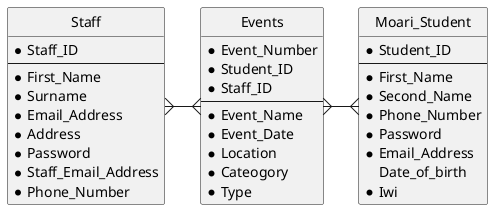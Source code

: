@startuml

skinparam Style StrictUML
skinparam LineType ortho
skinparam monochrome true

Entity Moari_Student{
* Student_ID
--
* First_Name
* Second_Name
* Phone_Number
* Password
* Email_Address
Date_of_birth  
* Iwi 
}

Entity Events{
* Event_Number
* Student_ID
* Staff_ID
--
* Event_Name
* Event_Date
* Location
* Cateogory
* Type
}

Entity Staff{
* Staff_ID
--
* First_Name
* Surname
* Email_Address
* Address
* Password
* Staff_Email_Address
* Phone_Number
}

'Entity Relationship

Staff }-{ Events
Events }-{ Moari_Student

@enduml
